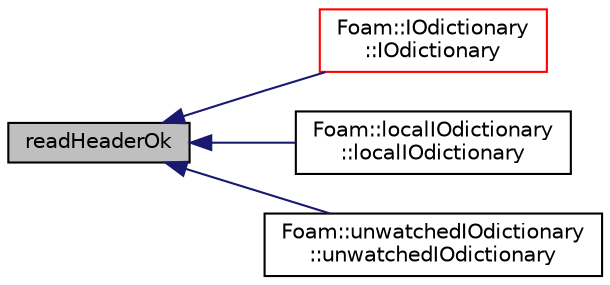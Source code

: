 digraph "readHeaderOk"
{
  bgcolor="transparent";
  edge [fontname="Helvetica",fontsize="10",labelfontname="Helvetica",labelfontsize="10"];
  node [fontname="Helvetica",fontsize="10",shape=record];
  rankdir="LR";
  Node1 [label="readHeaderOk",height=0.2,width=0.4,color="black", fillcolor="grey75", style="filled" fontcolor="black"];
  Node1 -> Node2 [dir="back",color="midnightblue",fontsize="10",style="solid",fontname="Helvetica"];
  Node2 [label="Foam::IOdictionary\l::IOdictionary",height=0.2,width=0.4,color="red",URL="$classFoam_1_1IOdictionary.html#a668d1ac4fd646613b3a8063bd830a724",tooltip="Construct given an IOobject. "];
  Node1 -> Node3 [dir="back",color="midnightblue",fontsize="10",style="solid",fontname="Helvetica"];
  Node3 [label="Foam::localIOdictionary\l::localIOdictionary",height=0.2,width=0.4,color="black",URL="$classFoam_1_1localIOdictionary.html#aa96c0d125e616f9adf8c4d1b07e516c4",tooltip="Construct given an IOobject. "];
  Node1 -> Node4 [dir="back",color="midnightblue",fontsize="10",style="solid",fontname="Helvetica"];
  Node4 [label="Foam::unwatchedIOdictionary\l::unwatchedIOdictionary",height=0.2,width=0.4,color="black",URL="$classFoam_1_1unwatchedIOdictionary.html#af3dca0e9697422c78b7a4cc446f41997",tooltip="Construct given an IOobject. "];
}
